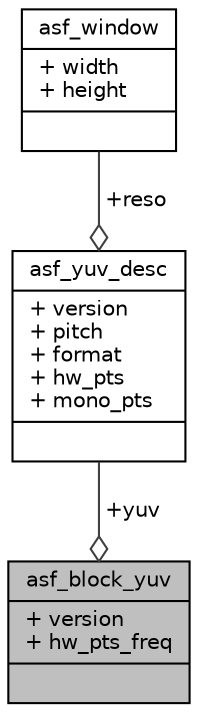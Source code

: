 digraph "asf_block_yuv"
{
 // INTERACTIVE_SVG=YES
 // LATEX_PDF_SIZE
  bgcolor="transparent";
  edge [fontname="Helvetica",fontsize="10",labelfontname="Helvetica",labelfontsize="10"];
  node [fontname="Helvetica",fontsize="10",shape=record];
  Node1 [label="{asf_block_yuv\n|+ version\l+ hw_pts_freq\l|}",height=0.2,width=0.4,color="black", fillcolor="grey75", style="filled", fontcolor="black",tooltip=" "];
  Node2 -> Node1 [color="grey25",fontsize="10",style="solid",label=" +yuv" ,arrowhead="odiamond",fontname="Helvetica"];
  Node2 [label="{asf_yuv_desc\n|+ version\l+ pitch\l+ format\l+ hw_pts\l+ mono_pts\l|}",height=0.2,width=0.4,color="black",URL="$d4/da0/structasf__yuv__desc.html",tooltip=" "];
  Node3 -> Node2 [color="grey25",fontsize="10",style="solid",label=" +reso" ,arrowhead="odiamond",fontname="Helvetica"];
  Node3 [label="{asf_window\n|+ width\l+ height\l|}",height=0.2,width=0.4,color="black",URL="$d0/d7f/structasf__window.html",tooltip=" "];
}
